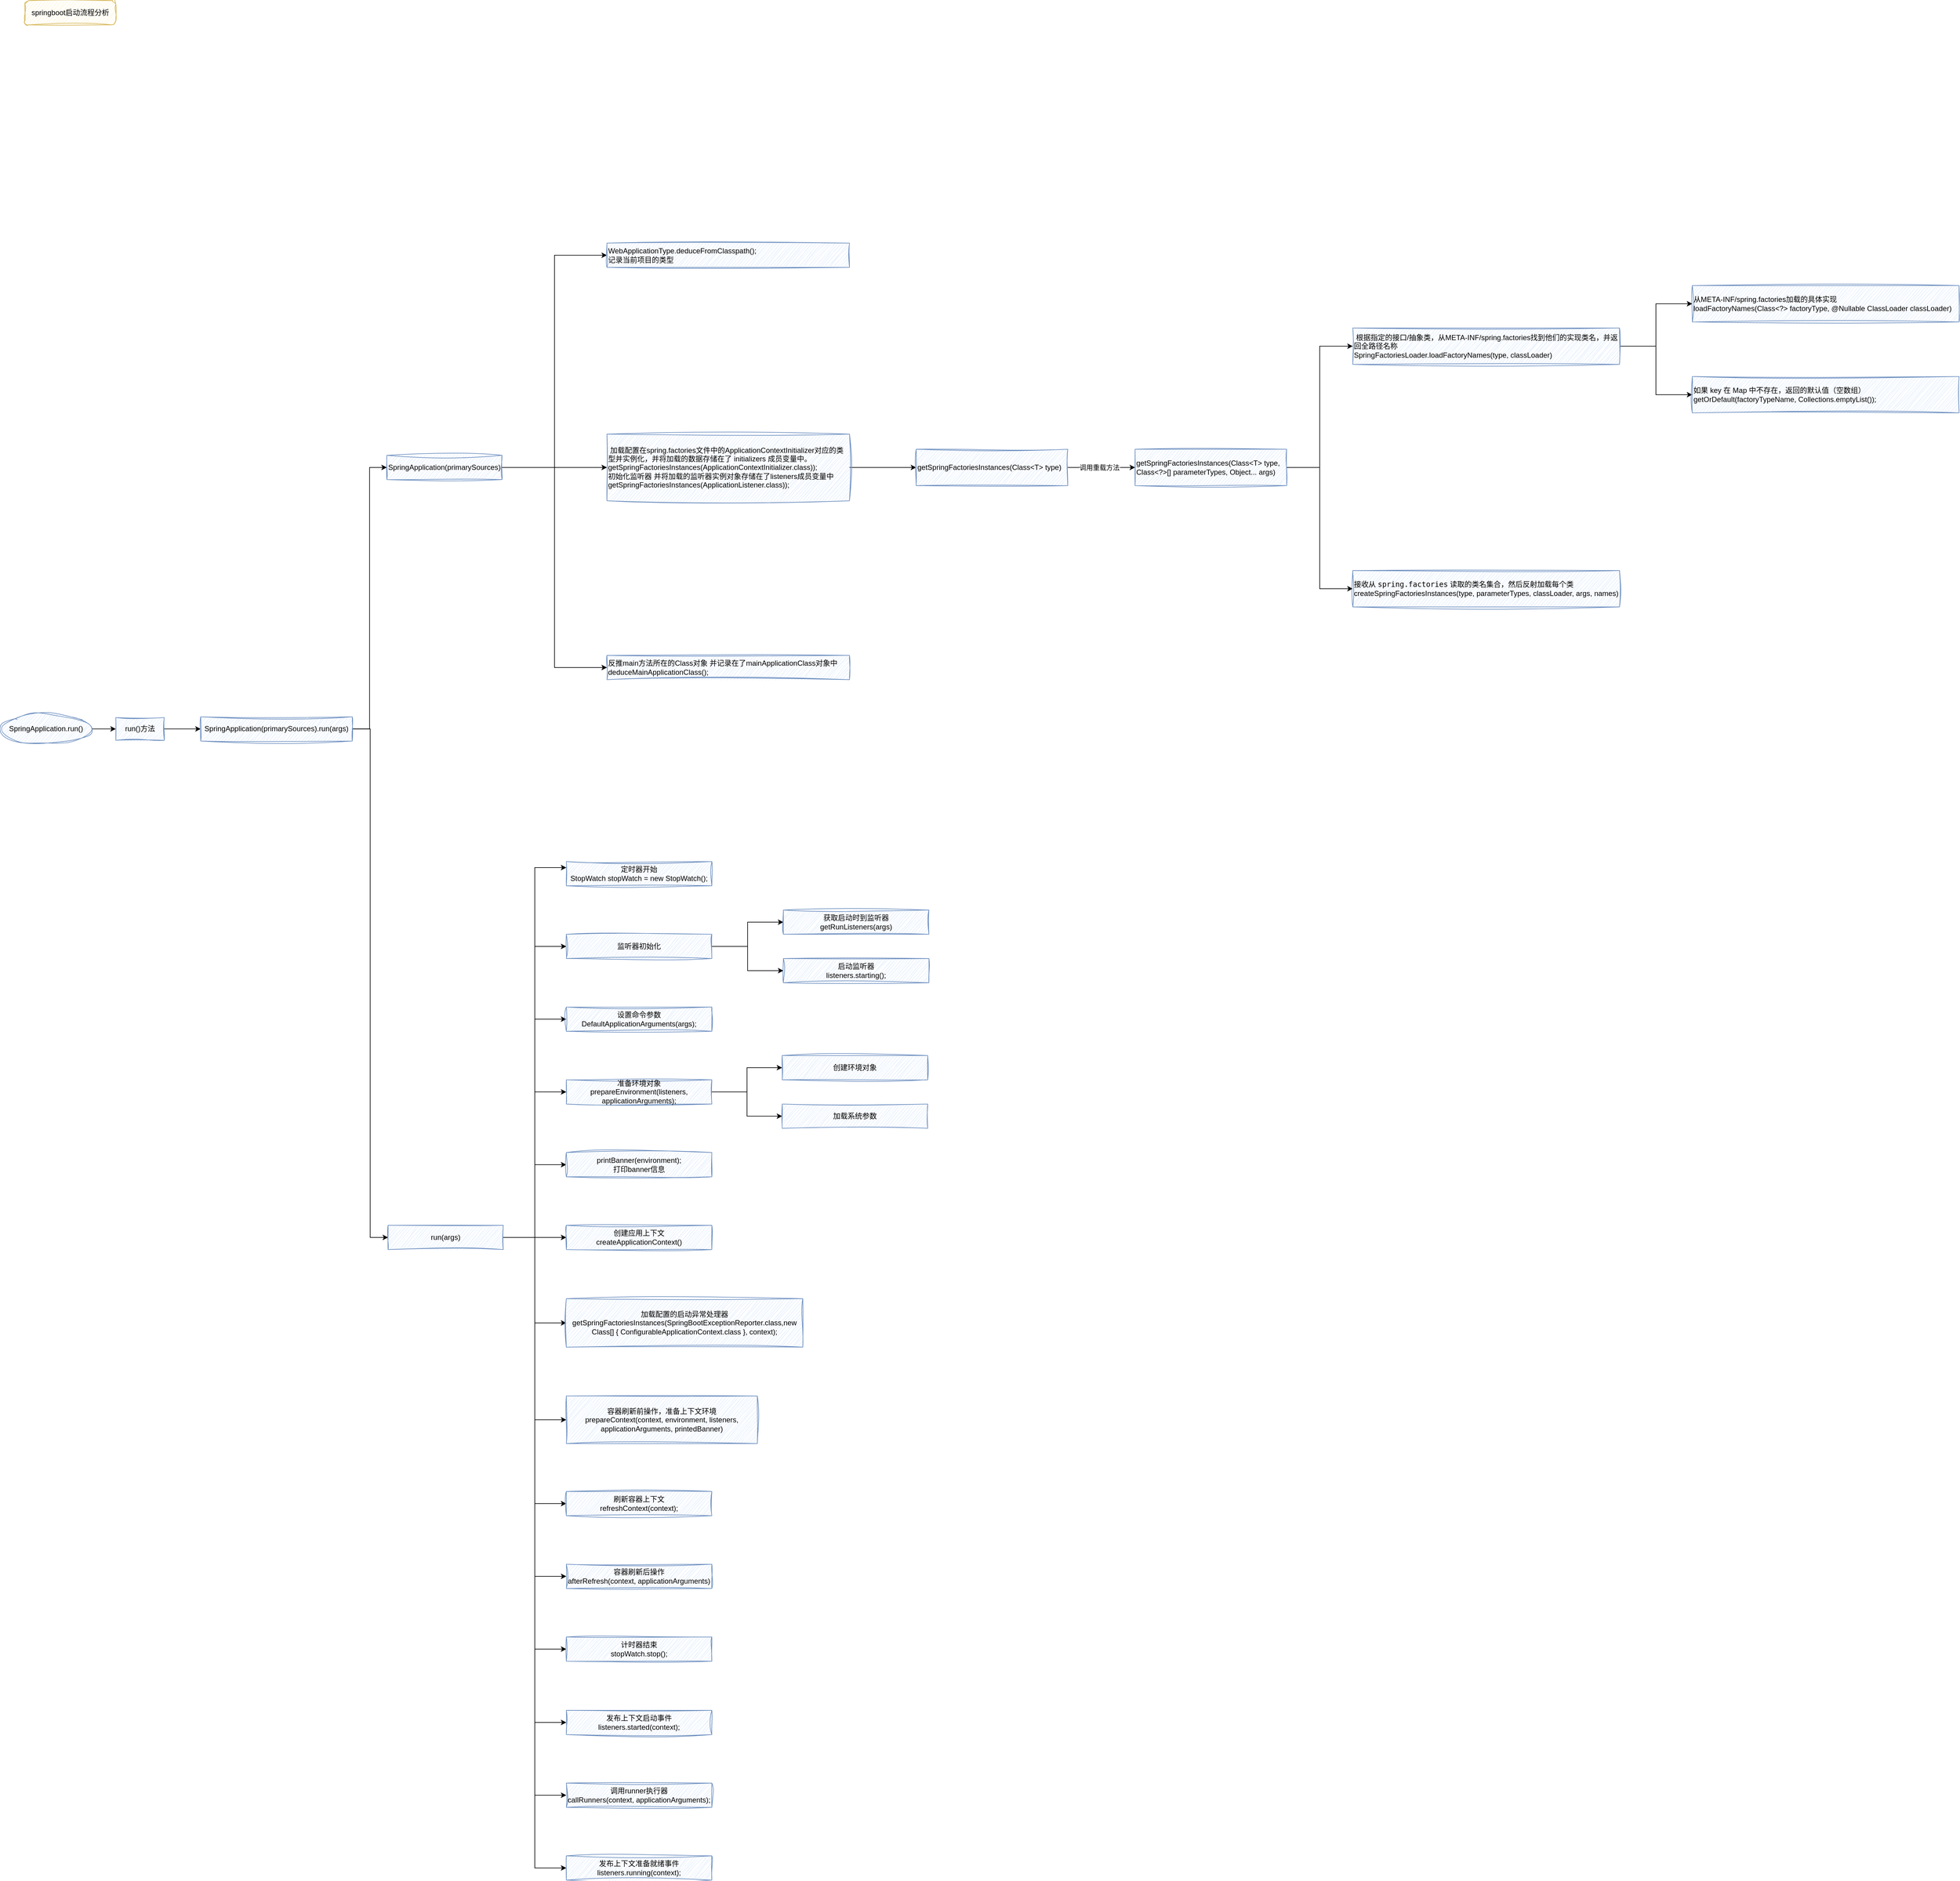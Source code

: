 <mxfile version="28.1.1">
  <diagram name="第 1 页" id="eMFeoTP_9UUyZn8uqYhF">
    <mxGraphModel dx="3466" dy="2086" grid="1" gridSize="10" guides="1" tooltips="1" connect="1" arrows="1" fold="1" page="1" pageScale="1" pageWidth="827" pageHeight="1169" math="0" shadow="0">
      <root>
        <mxCell id="0" />
        <mxCell id="1" parent="0" />
        <mxCell id="Daa2gUxjf4LC8xl4a2z6-1" value="springboot启动流程分析" style="rounded=1;whiteSpace=wrap;html=1;fillColor=#fff2cc;strokeColor=#d6b656;sketch=1;curveFitting=1;jiggle=2;shadow=0;glass=0;" parent="1" vertex="1">
          <mxGeometry x="40" y="40" width="150" height="40" as="geometry" />
        </mxCell>
        <mxCell id="Daa2gUxjf4LC8xl4a2z6-6" value="" style="edgeStyle=orthogonalEdgeStyle;rounded=0;orthogonalLoop=1;jettySize=auto;html=1;" parent="1" source="Daa2gUxjf4LC8xl4a2z6-4" target="Daa2gUxjf4LC8xl4a2z6-5" edge="1">
          <mxGeometry relative="1" as="geometry" />
        </mxCell>
        <mxCell id="Daa2gUxjf4LC8xl4a2z6-4" value="SpringApplication.run()" style="strokeWidth=1;html=1;shape=mxgraph.flowchart.start_2;whiteSpace=wrap;fillColor=#dae8fc;strokeColor=#6c8ebf;sketch=1;curveFitting=1;jiggle=2;" parent="1" vertex="1">
          <mxGeometry y="1216.25" width="150" height="50" as="geometry" />
        </mxCell>
        <mxCell id="Daa2gUxjf4LC8xl4a2z6-15" style="edgeStyle=orthogonalEdgeStyle;rounded=0;orthogonalLoop=1;jettySize=auto;html=1;entryX=0;entryY=0.5;entryDx=0;entryDy=0;" parent="1" source="Daa2gUxjf4LC8xl4a2z6-5" target="Daa2gUxjf4LC8xl4a2z6-14" edge="1">
          <mxGeometry relative="1" as="geometry" />
        </mxCell>
        <mxCell id="Daa2gUxjf4LC8xl4a2z6-5" value="run()方法" style="whiteSpace=wrap;html=1;fillColor=#dae8fc;strokeColor=#6c8ebf;strokeWidth=1;sketch=1;curveFitting=1;jiggle=2;" parent="1" vertex="1">
          <mxGeometry x="190" y="1222.5" width="80" height="37.5" as="geometry" />
        </mxCell>
        <mxCell id="Daa2gUxjf4LC8xl4a2z6-21" style="edgeStyle=orthogonalEdgeStyle;rounded=0;orthogonalLoop=1;jettySize=auto;html=1;entryX=0;entryY=0.5;entryDx=0;entryDy=0;" parent="1" source="Daa2gUxjf4LC8xl4a2z6-14" target="Daa2gUxjf4LC8xl4a2z6-17" edge="1">
          <mxGeometry relative="1" as="geometry" />
        </mxCell>
        <mxCell id="rjzbtjrW8lwAqTIrCrEN-45" style="edgeStyle=orthogonalEdgeStyle;rounded=0;orthogonalLoop=1;jettySize=auto;html=1;entryX=0;entryY=0.5;entryDx=0;entryDy=0;" edge="1" parent="1" source="Daa2gUxjf4LC8xl4a2z6-14" target="Daa2gUxjf4LC8xl4a2z6-19">
          <mxGeometry relative="1" as="geometry" />
        </mxCell>
        <mxCell id="Daa2gUxjf4LC8xl4a2z6-14" value="SpringApplication(primarySources).run(args)" style="whiteSpace=wrap;html=1;fillColor=#dae8fc;strokeColor=#6c8ebf;strokeWidth=1;sketch=1;curveFitting=1;jiggle=2;" parent="1" vertex="1">
          <mxGeometry x="330" y="1221.25" width="250" height="40" as="geometry" />
        </mxCell>
        <mxCell id="Daa2gUxjf4LC8xl4a2z6-28" style="edgeStyle=orthogonalEdgeStyle;rounded=0;orthogonalLoop=1;jettySize=auto;html=1;entryX=0;entryY=0.5;entryDx=0;entryDy=0;" parent="1" source="Daa2gUxjf4LC8xl4a2z6-17" target="Daa2gUxjf4LC8xl4a2z6-22" edge="1">
          <mxGeometry relative="1" as="geometry" />
        </mxCell>
        <mxCell id="Daa2gUxjf4LC8xl4a2z6-30" style="edgeStyle=orthogonalEdgeStyle;rounded=0;orthogonalLoop=1;jettySize=auto;html=1;entryX=0;entryY=0.5;entryDx=0;entryDy=0;" parent="1" source="Daa2gUxjf4LC8xl4a2z6-17" target="Daa2gUxjf4LC8xl4a2z6-26" edge="1">
          <mxGeometry relative="1" as="geometry" />
        </mxCell>
        <mxCell id="Daa2gUxjf4LC8xl4a2z6-31" style="edgeStyle=orthogonalEdgeStyle;rounded=0;orthogonalLoop=1;jettySize=auto;html=1;entryX=0;entryY=0.5;entryDx=0;entryDy=0;" parent="1" source="Daa2gUxjf4LC8xl4a2z6-17" target="Daa2gUxjf4LC8xl4a2z6-27" edge="1">
          <mxGeometry relative="1" as="geometry" />
        </mxCell>
        <mxCell id="Daa2gUxjf4LC8xl4a2z6-17" value="SpringApplication(primarySources)" style="whiteSpace=wrap;html=1;fillColor=#dae8fc;strokeColor=#6c8ebf;strokeWidth=1;sketch=1;curveFitting=1;jiggle=2;" parent="1" vertex="1">
          <mxGeometry x="637" y="790" width="190" height="40" as="geometry" />
        </mxCell>
        <mxCell id="rjzbtjrW8lwAqTIrCrEN-2" value="" style="edgeStyle=orthogonalEdgeStyle;rounded=0;orthogonalLoop=1;jettySize=auto;html=1;" edge="1" parent="1" source="Daa2gUxjf4LC8xl4a2z6-19" target="rjzbtjrW8lwAqTIrCrEN-1">
          <mxGeometry relative="1" as="geometry" />
        </mxCell>
        <mxCell id="rjzbtjrW8lwAqTIrCrEN-29" style="edgeStyle=orthogonalEdgeStyle;rounded=0;orthogonalLoop=1;jettySize=auto;html=1;entryX=0;entryY=0.25;entryDx=0;entryDy=0;" edge="1" parent="1" source="Daa2gUxjf4LC8xl4a2z6-19" target="rjzbtjrW8lwAqTIrCrEN-7">
          <mxGeometry relative="1" as="geometry" />
        </mxCell>
        <mxCell id="rjzbtjrW8lwAqTIrCrEN-30" style="edgeStyle=orthogonalEdgeStyle;rounded=0;orthogonalLoop=1;jettySize=auto;html=1;entryX=0;entryY=0.5;entryDx=0;entryDy=0;" edge="1" parent="1" source="Daa2gUxjf4LC8xl4a2z6-19" target="rjzbtjrW8lwAqTIrCrEN-6">
          <mxGeometry relative="1" as="geometry" />
        </mxCell>
        <mxCell id="rjzbtjrW8lwAqTIrCrEN-31" style="edgeStyle=orthogonalEdgeStyle;rounded=0;orthogonalLoop=1;jettySize=auto;html=1;entryX=0;entryY=0.5;entryDx=0;entryDy=0;" edge="1" parent="1" source="Daa2gUxjf4LC8xl4a2z6-19" target="rjzbtjrW8lwAqTIrCrEN-5">
          <mxGeometry relative="1" as="geometry" />
        </mxCell>
        <mxCell id="rjzbtjrW8lwAqTIrCrEN-32" style="edgeStyle=orthogonalEdgeStyle;rounded=0;orthogonalLoop=1;jettySize=auto;html=1;entryX=0;entryY=0.5;entryDx=0;entryDy=0;" edge="1" parent="1" source="Daa2gUxjf4LC8xl4a2z6-19" target="rjzbtjrW8lwAqTIrCrEN-4">
          <mxGeometry relative="1" as="geometry" />
        </mxCell>
        <mxCell id="rjzbtjrW8lwAqTIrCrEN-33" style="edgeStyle=orthogonalEdgeStyle;rounded=0;orthogonalLoop=1;jettySize=auto;html=1;entryX=0;entryY=0.5;entryDx=0;entryDy=0;" edge="1" parent="1" source="Daa2gUxjf4LC8xl4a2z6-19" target="rjzbtjrW8lwAqTIrCrEN-3">
          <mxGeometry relative="1" as="geometry" />
        </mxCell>
        <mxCell id="rjzbtjrW8lwAqTIrCrEN-34" style="edgeStyle=orthogonalEdgeStyle;rounded=0;orthogonalLoop=1;jettySize=auto;html=1;entryX=0;entryY=0.5;entryDx=0;entryDy=0;" edge="1" parent="1" source="Daa2gUxjf4LC8xl4a2z6-19" target="rjzbtjrW8lwAqTIrCrEN-8">
          <mxGeometry relative="1" as="geometry" />
        </mxCell>
        <mxCell id="rjzbtjrW8lwAqTIrCrEN-35" style="edgeStyle=orthogonalEdgeStyle;rounded=0;orthogonalLoop=1;jettySize=auto;html=1;entryX=0;entryY=0.5;entryDx=0;entryDy=0;" edge="1" parent="1" source="Daa2gUxjf4LC8xl4a2z6-19" target="rjzbtjrW8lwAqTIrCrEN-9">
          <mxGeometry relative="1" as="geometry" />
        </mxCell>
        <mxCell id="rjzbtjrW8lwAqTIrCrEN-36" style="edgeStyle=orthogonalEdgeStyle;rounded=0;orthogonalLoop=1;jettySize=auto;html=1;entryX=0;entryY=0.5;entryDx=0;entryDy=0;" edge="1" parent="1" source="Daa2gUxjf4LC8xl4a2z6-19" target="rjzbtjrW8lwAqTIrCrEN-10">
          <mxGeometry relative="1" as="geometry" />
        </mxCell>
        <mxCell id="rjzbtjrW8lwAqTIrCrEN-37" style="edgeStyle=orthogonalEdgeStyle;rounded=0;orthogonalLoop=1;jettySize=auto;html=1;entryX=0;entryY=0.5;entryDx=0;entryDy=0;" edge="1" parent="1" source="Daa2gUxjf4LC8xl4a2z6-19" target="rjzbtjrW8lwAqTIrCrEN-11">
          <mxGeometry relative="1" as="geometry" />
        </mxCell>
        <mxCell id="rjzbtjrW8lwAqTIrCrEN-38" style="edgeStyle=orthogonalEdgeStyle;rounded=0;orthogonalLoop=1;jettySize=auto;html=1;entryX=0;entryY=0.5;entryDx=0;entryDy=0;" edge="1" parent="1" source="Daa2gUxjf4LC8xl4a2z6-19" target="rjzbtjrW8lwAqTIrCrEN-12">
          <mxGeometry relative="1" as="geometry" />
        </mxCell>
        <mxCell id="rjzbtjrW8lwAqTIrCrEN-39" style="edgeStyle=orthogonalEdgeStyle;rounded=0;orthogonalLoop=1;jettySize=auto;html=1;entryX=0;entryY=0.5;entryDx=0;entryDy=0;" edge="1" parent="1" source="Daa2gUxjf4LC8xl4a2z6-19" target="rjzbtjrW8lwAqTIrCrEN-24">
          <mxGeometry relative="1" as="geometry" />
        </mxCell>
        <mxCell id="rjzbtjrW8lwAqTIrCrEN-40" style="edgeStyle=orthogonalEdgeStyle;rounded=0;orthogonalLoop=1;jettySize=auto;html=1;entryX=0;entryY=0.5;entryDx=0;entryDy=0;" edge="1" parent="1" source="Daa2gUxjf4LC8xl4a2z6-19" target="rjzbtjrW8lwAqTIrCrEN-25">
          <mxGeometry relative="1" as="geometry" />
        </mxCell>
        <mxCell id="rjzbtjrW8lwAqTIrCrEN-41" style="edgeStyle=orthogonalEdgeStyle;rounded=0;orthogonalLoop=1;jettySize=auto;html=1;entryX=0;entryY=0.5;entryDx=0;entryDy=0;" edge="1" parent="1" source="Daa2gUxjf4LC8xl4a2z6-19" target="rjzbtjrW8lwAqTIrCrEN-26">
          <mxGeometry relative="1" as="geometry" />
        </mxCell>
        <mxCell id="Daa2gUxjf4LC8xl4a2z6-19" value="run(args)" style="whiteSpace=wrap;html=1;fillColor=#dae8fc;strokeColor=#6c8ebf;strokeWidth=1;sketch=1;curveFitting=1;jiggle=2;" parent="1" vertex="1">
          <mxGeometry x="639" y="2060" width="190" height="40" as="geometry" />
        </mxCell>
        <mxCell id="Daa2gUxjf4LC8xl4a2z6-22" value="WebApplicationType.deduceFromClasspath();&lt;br&gt;记录当前项目的类型" style="whiteSpace=wrap;html=1;fillColor=#dae8fc;strokeColor=#6c8ebf;strokeWidth=1;sketch=1;curveFitting=1;jiggle=2;align=left;" parent="1" vertex="1">
          <mxGeometry x="1000" y="440" width="400" height="40" as="geometry" />
        </mxCell>
        <mxCell id="z6HE82v5M1pgyKy82iCZ-1" style="edgeStyle=orthogonalEdgeStyle;rounded=0;orthogonalLoop=1;jettySize=auto;html=1;entryX=0;entryY=0.5;entryDx=0;entryDy=0;" parent="1" source="Daa2gUxjf4LC8xl4a2z6-26" target="Daa2gUxjf4LC8xl4a2z6-32" edge="1">
          <mxGeometry relative="1" as="geometry" />
        </mxCell>
        <mxCell id="Daa2gUxjf4LC8xl4a2z6-26" value="&lt;div&gt;&amp;nbsp;加载配置在spring.factories文件中的ApplicationContextInitializer对应的类型并实例化，&lt;span style=&quot;background-color: transparent; color: light-dark(rgb(0, 0, 0), rgb(255, 255, 255));&quot;&gt;并将加载的数据存储在了 initializers 成员变量中。&lt;/span&gt;&lt;span style=&quot;background-color: transparent; color: light-dark(rgb(0, 0, 0), rgb(255, 255, 255));&quot;&gt;getSpringFactoriesInstances(ApplicationContextInitializer.class));&lt;/span&gt;&lt;/div&gt;初始化监听器 并将加载的监听器实例对象存储在了listeners成员变量中&lt;br&gt;getSpringFactoriesInstances(ApplicationListener.class));" style="whiteSpace=wrap;html=1;fillColor=#dae8fc;strokeColor=#6c8ebf;strokeWidth=1;sketch=1;curveFitting=1;jiggle=2;align=left;" parent="1" vertex="1">
          <mxGeometry x="1000" y="755" width="400" height="110" as="geometry" />
        </mxCell>
        <mxCell id="Daa2gUxjf4LC8xl4a2z6-27" value="反推main方法所在的Class对象 并记录在了mainApplicationClass对象中&lt;br&gt;deduceMainApplicationClass();" style="whiteSpace=wrap;html=1;fillColor=#dae8fc;strokeColor=#6c8ebf;strokeWidth=1;sketch=1;curveFitting=1;jiggle=2;align=left;" parent="1" vertex="1">
          <mxGeometry x="1000" y="1120" width="400" height="40" as="geometry" />
        </mxCell>
        <mxCell id="Daa2gUxjf4LC8xl4a2z6-35" value="" style="edgeStyle=orthogonalEdgeStyle;rounded=0;orthogonalLoop=1;jettySize=auto;html=1;" parent="1" source="Daa2gUxjf4LC8xl4a2z6-32" target="Daa2gUxjf4LC8xl4a2z6-34" edge="1">
          <mxGeometry relative="1" as="geometry" />
        </mxCell>
        <mxCell id="Daa2gUxjf4LC8xl4a2z6-36" value="调用重载方法" style="edgeLabel;html=1;align=center;verticalAlign=middle;resizable=0;points=[];" parent="Daa2gUxjf4LC8xl4a2z6-35" vertex="1" connectable="0">
          <mxGeometry x="-0.075" relative="1" as="geometry">
            <mxPoint as="offset" />
          </mxGeometry>
        </mxCell>
        <mxCell id="Daa2gUxjf4LC8xl4a2z6-32" value="getSpringFactoriesInstances(Class&amp;lt;T&amp;gt; type)" style="whiteSpace=wrap;html=1;fillColor=#dae8fc;strokeColor=#6c8ebf;strokeWidth=1;sketch=1;curveFitting=1;jiggle=2;align=left;" parent="1" vertex="1">
          <mxGeometry x="1510" y="780" width="250" height="60" as="geometry" />
        </mxCell>
        <mxCell id="Daa2gUxjf4LC8xl4a2z6-40" style="edgeStyle=orthogonalEdgeStyle;rounded=0;orthogonalLoop=1;jettySize=auto;html=1;entryX=0;entryY=0.5;entryDx=0;entryDy=0;" parent="1" source="Daa2gUxjf4LC8xl4a2z6-34" target="Daa2gUxjf4LC8xl4a2z6-37" edge="1">
          <mxGeometry relative="1" as="geometry" />
        </mxCell>
        <mxCell id="Daa2gUxjf4LC8xl4a2z6-41" style="edgeStyle=orthogonalEdgeStyle;rounded=0;orthogonalLoop=1;jettySize=auto;html=1;entryX=0;entryY=0.5;entryDx=0;entryDy=0;" parent="1" source="Daa2gUxjf4LC8xl4a2z6-34" target="Daa2gUxjf4LC8xl4a2z6-39" edge="1">
          <mxGeometry relative="1" as="geometry" />
        </mxCell>
        <mxCell id="Daa2gUxjf4LC8xl4a2z6-34" value="getSpringFactoriesInstances(Class&amp;lt;T&amp;gt; type, Class&amp;lt;?&amp;gt;[] parameterTypes, Object... args)" style="whiteSpace=wrap;html=1;fillColor=#dae8fc;strokeColor=#6c8ebf;strokeWidth=1;sketch=1;curveFitting=1;jiggle=2;align=left;" parent="1" vertex="1">
          <mxGeometry x="1871" y="780" width="250" height="60" as="geometry" />
        </mxCell>
        <mxCell id="Daa2gUxjf4LC8xl4a2z6-45" style="edgeStyle=orthogonalEdgeStyle;rounded=0;orthogonalLoop=1;jettySize=auto;html=1;entryX=0;entryY=0.5;entryDx=0;entryDy=0;" parent="1" source="Daa2gUxjf4LC8xl4a2z6-37" target="Daa2gUxjf4LC8xl4a2z6-42" edge="1">
          <mxGeometry relative="1" as="geometry" />
        </mxCell>
        <mxCell id="Daa2gUxjf4LC8xl4a2z6-46" style="edgeStyle=orthogonalEdgeStyle;rounded=0;orthogonalLoop=1;jettySize=auto;html=1;entryX=0;entryY=0.5;entryDx=0;entryDy=0;" parent="1" source="Daa2gUxjf4LC8xl4a2z6-37" target="Daa2gUxjf4LC8xl4a2z6-44" edge="1">
          <mxGeometry relative="1" as="geometry" />
        </mxCell>
        <mxCell id="Daa2gUxjf4LC8xl4a2z6-37" value="&amp;nbsp;根据指定的接口/抽象类，从META-INF/spring.factories找到他们的实现类名，并返回全路径名称&lt;br&gt;SpringFactoriesLoader.loadFactoryNames(type, classLoader)" style="whiteSpace=wrap;html=1;fillColor=#dae8fc;strokeColor=#6c8ebf;strokeWidth=1;sketch=1;curveFitting=1;jiggle=2;align=left;" parent="1" vertex="1">
          <mxGeometry x="2230" y="580" width="440" height="60" as="geometry" />
        </mxCell>
        <mxCell id="Daa2gUxjf4LC8xl4a2z6-39" value="接收从 &lt;code data-end=&quot;1658&quot; data-start=&quot;1640&quot;&gt;spring.factories&lt;/code&gt; 读取的类名集合，然后反射加载每个类&lt;br&gt;createSpringFactoriesInstances(type, parameterTypes, classLoader, args, names)" style="whiteSpace=wrap;html=1;fillColor=#dae8fc;strokeColor=#6c8ebf;strokeWidth=1;sketch=1;curveFitting=1;jiggle=2;align=left;" parent="1" vertex="1">
          <mxGeometry x="2230" y="980" width="440" height="60" as="geometry" />
        </mxCell>
        <mxCell id="Daa2gUxjf4LC8xl4a2z6-42" value="从META-INF/spring.factories加载的具体实现&lt;br&gt;loadFactoryNames(Class&amp;lt;?&amp;gt; factoryType, @Nullable ClassLoader classLoader)" style="whiteSpace=wrap;html=1;fillColor=#dae8fc;strokeColor=#6c8ebf;strokeWidth=1;sketch=1;curveFitting=1;jiggle=2;align=left;" parent="1" vertex="1">
          <mxGeometry x="2790" y="510" width="440" height="60" as="geometry" />
        </mxCell>
        <mxCell id="Daa2gUxjf4LC8xl4a2z6-44" value="如果 key 在 Map 中不存在，返回的默认值（空数组）&lt;br&gt;getOrDefault(factoryTypeName, Collections.emptyList());" style="whiteSpace=wrap;html=1;fillColor=#dae8fc;strokeColor=#6c8ebf;strokeWidth=1;sketch=1;curveFitting=1;jiggle=2;align=left;" parent="1" vertex="1">
          <mxGeometry x="2790" y="660" width="440" height="60" as="geometry" />
        </mxCell>
        <mxCell id="rjzbtjrW8lwAqTIrCrEN-1" value="创建应用上下文&lt;br&gt;createApplicationContext()" style="whiteSpace=wrap;html=1;fillColor=#dae8fc;strokeColor=#6c8ebf;strokeWidth=1;sketch=1;curveFitting=1;jiggle=2;" vertex="1" parent="1">
          <mxGeometry x="933" y="2060" width="240" height="40" as="geometry" />
        </mxCell>
        <mxCell id="rjzbtjrW8lwAqTIrCrEN-3" value="printBanner(environment);&lt;br&gt;打印banner信息" style="whiteSpace=wrap;html=1;fillColor=#dae8fc;strokeColor=#6c8ebf;strokeWidth=1;sketch=1;curveFitting=1;jiggle=2;" vertex="1" parent="1">
          <mxGeometry x="933" y="1940" width="240" height="40" as="geometry" />
        </mxCell>
        <mxCell id="rjzbtjrW8lwAqTIrCrEN-19" style="edgeStyle=orthogonalEdgeStyle;rounded=0;orthogonalLoop=1;jettySize=auto;html=1;entryX=0;entryY=0.5;entryDx=0;entryDy=0;exitX=1;exitY=0.5;exitDx=0;exitDy=0;" edge="1" parent="1" source="rjzbtjrW8lwAqTIrCrEN-4" target="rjzbtjrW8lwAqTIrCrEN-17">
          <mxGeometry relative="1" as="geometry">
            <mxPoint x="1210" y="1840.059" as="sourcePoint" />
          </mxGeometry>
        </mxCell>
        <mxCell id="rjzbtjrW8lwAqTIrCrEN-20" style="edgeStyle=orthogonalEdgeStyle;rounded=0;orthogonalLoop=1;jettySize=auto;html=1;entryX=0;entryY=0.5;entryDx=0;entryDy=0;exitX=1;exitY=0.5;exitDx=0;exitDy=0;" edge="1" parent="1" source="rjzbtjrW8lwAqTIrCrEN-4" target="rjzbtjrW8lwAqTIrCrEN-18">
          <mxGeometry relative="1" as="geometry">
            <mxPoint x="1210" y="1840.059" as="sourcePoint" />
          </mxGeometry>
        </mxCell>
        <mxCell id="rjzbtjrW8lwAqTIrCrEN-4" value="准备环境对象&lt;br&gt;prepareEnvironment(listeners, applicationArguments);" style="whiteSpace=wrap;html=1;fillColor=#dae8fc;strokeColor=#6c8ebf;strokeWidth=1;sketch=1;curveFitting=1;jiggle=2;" vertex="1" parent="1">
          <mxGeometry x="933" y="1820" width="240" height="40" as="geometry" />
        </mxCell>
        <mxCell id="rjzbtjrW8lwAqTIrCrEN-5" value="设置命令参数&lt;br&gt;DefaultApplicationArguments(args);" style="whiteSpace=wrap;html=1;fillColor=#dae8fc;strokeColor=#6c8ebf;strokeWidth=1;sketch=1;curveFitting=1;jiggle=2;" vertex="1" parent="1">
          <mxGeometry x="933" y="1700" width="240" height="40" as="geometry" />
        </mxCell>
        <mxCell id="rjzbtjrW8lwAqTIrCrEN-22" style="edgeStyle=orthogonalEdgeStyle;rounded=0;orthogonalLoop=1;jettySize=auto;html=1;entryX=0;entryY=0.5;entryDx=0;entryDy=0;" edge="1" parent="1" source="rjzbtjrW8lwAqTIrCrEN-6" target="rjzbtjrW8lwAqTIrCrEN-13">
          <mxGeometry relative="1" as="geometry" />
        </mxCell>
        <mxCell id="rjzbtjrW8lwAqTIrCrEN-23" style="edgeStyle=orthogonalEdgeStyle;rounded=0;orthogonalLoop=1;jettySize=auto;html=1;entryX=0;entryY=0.5;entryDx=0;entryDy=0;" edge="1" parent="1" source="rjzbtjrW8lwAqTIrCrEN-6" target="rjzbtjrW8lwAqTIrCrEN-15">
          <mxGeometry relative="1" as="geometry" />
        </mxCell>
        <mxCell id="rjzbtjrW8lwAqTIrCrEN-6" value="监听器初始化" style="whiteSpace=wrap;html=1;fillColor=#dae8fc;strokeColor=#6c8ebf;strokeWidth=1;sketch=1;curveFitting=1;jiggle=2;" vertex="1" parent="1">
          <mxGeometry x="933" y="1580" width="240" height="40" as="geometry" />
        </mxCell>
        <mxCell id="rjzbtjrW8lwAqTIrCrEN-7" value="定时器开始&lt;br&gt;StopWatch stopWatch = new StopWatch();" style="whiteSpace=wrap;html=1;fillColor=#dae8fc;strokeColor=#6c8ebf;strokeWidth=1;sketch=1;curveFitting=1;jiggle=2;" vertex="1" parent="1">
          <mxGeometry x="933" y="1460" width="240" height="40" as="geometry" />
        </mxCell>
        <mxCell id="rjzbtjrW8lwAqTIrCrEN-8" value="加载配置的启动异常处理器&lt;br&gt;getSpringFactoriesInstances(SpringBootExceptionReporter.class,new Class[] { ConfigurableApplicationContext.class }, context);" style="whiteSpace=wrap;html=1;fillColor=#dae8fc;strokeColor=#6c8ebf;strokeWidth=1;sketch=1;curveFitting=1;jiggle=2;" vertex="1" parent="1">
          <mxGeometry x="933" y="2181" width="390" height="80" as="geometry" />
        </mxCell>
        <mxCell id="rjzbtjrW8lwAqTIrCrEN-9" value="容器刷新前操作，准备上下文环境&lt;br&gt;prepareContext(context, environment, listeners, applicationArguments, printedBanner)" style="whiteSpace=wrap;html=1;fillColor=#dae8fc;strokeColor=#6c8ebf;strokeWidth=1;sketch=1;curveFitting=1;jiggle=2;" vertex="1" parent="1">
          <mxGeometry x="933" y="2341.5" width="315" height="78.5" as="geometry" />
        </mxCell>
        <mxCell id="rjzbtjrW8lwAqTIrCrEN-10" value="刷新容器上下文&lt;br&gt;refreshContext(context);" style="whiteSpace=wrap;html=1;fillColor=#dae8fc;strokeColor=#6c8ebf;strokeWidth=1;sketch=1;curveFitting=1;jiggle=2;" vertex="1" parent="1">
          <mxGeometry x="933" y="2499" width="240" height="40" as="geometry" />
        </mxCell>
        <mxCell id="rjzbtjrW8lwAqTIrCrEN-11" value="容器刷新后操作&lt;br&gt;afterRefresh(context, applicationArguments)" style="whiteSpace=wrap;html=1;fillColor=#dae8fc;strokeColor=#6c8ebf;strokeWidth=1;sketch=1;curveFitting=1;jiggle=2;" vertex="1" parent="1">
          <mxGeometry x="933" y="2619" width="240" height="40" as="geometry" />
        </mxCell>
        <mxCell id="rjzbtjrW8lwAqTIrCrEN-12" value="计时器结束&lt;br&gt;stopWatch.stop();" style="whiteSpace=wrap;html=1;fillColor=#dae8fc;strokeColor=#6c8ebf;strokeWidth=1;sketch=1;curveFitting=1;jiggle=2;" vertex="1" parent="1">
          <mxGeometry x="933" y="2739" width="240" height="40" as="geometry" />
        </mxCell>
        <mxCell id="rjzbtjrW8lwAqTIrCrEN-13" value="获取启动时到监听器&lt;br&gt;getRunListeners(args)" style="whiteSpace=wrap;html=1;fillColor=#dae8fc;strokeColor=#6c8ebf;strokeWidth=1;sketch=1;curveFitting=1;jiggle=2;" vertex="1" parent="1">
          <mxGeometry x="1291" y="1540" width="240" height="40" as="geometry" />
        </mxCell>
        <mxCell id="rjzbtjrW8lwAqTIrCrEN-15" value="启动监听器&lt;br&gt;listeners.starting();" style="whiteSpace=wrap;html=1;fillColor=#dae8fc;strokeColor=#6c8ebf;strokeWidth=1;sketch=1;curveFitting=1;jiggle=2;" vertex="1" parent="1">
          <mxGeometry x="1291" y="1620" width="240" height="40" as="geometry" />
        </mxCell>
        <mxCell id="rjzbtjrW8lwAqTIrCrEN-17" value="创建环境对象" style="whiteSpace=wrap;html=1;fillColor=#dae8fc;strokeColor=#6c8ebf;strokeWidth=1;sketch=1;curveFitting=1;jiggle=2;" vertex="1" parent="1">
          <mxGeometry x="1289" y="1780" width="240" height="40" as="geometry" />
        </mxCell>
        <mxCell id="rjzbtjrW8lwAqTIrCrEN-18" value="加载系统参数" style="whiteSpace=wrap;html=1;fillColor=#dae8fc;strokeColor=#6c8ebf;strokeWidth=1;sketch=1;curveFitting=1;jiggle=2;" vertex="1" parent="1">
          <mxGeometry x="1289" y="1860" width="240" height="40" as="geometry" />
        </mxCell>
        <mxCell id="rjzbtjrW8lwAqTIrCrEN-24" value="发布上下文启动事件&lt;br&gt;listeners.started(context);" style="whiteSpace=wrap;html=1;fillColor=#dae8fc;strokeColor=#6c8ebf;strokeWidth=1;sketch=1;curveFitting=1;jiggle=2;" vertex="1" parent="1">
          <mxGeometry x="933" y="2860" width="240" height="40" as="geometry" />
        </mxCell>
        <mxCell id="rjzbtjrW8lwAqTIrCrEN-25" value="调用runner执行器&lt;br&gt;callRunners(context, applicationArguments);" style="whiteSpace=wrap;html=1;fillColor=#dae8fc;strokeColor=#6c8ebf;strokeWidth=1;sketch=1;curveFitting=1;jiggle=2;" vertex="1" parent="1">
          <mxGeometry x="933" y="2980" width="240" height="40" as="geometry" />
        </mxCell>
        <mxCell id="rjzbtjrW8lwAqTIrCrEN-26" value="发布上下文准备就绪事件&lt;br&gt;listeners.running(context);" style="whiteSpace=wrap;html=1;fillColor=#dae8fc;strokeColor=#6c8ebf;strokeWidth=1;sketch=1;curveFitting=1;jiggle=2;" vertex="1" parent="1">
          <mxGeometry x="933" y="3100" width="240" height="40" as="geometry" />
        </mxCell>
      </root>
    </mxGraphModel>
  </diagram>
</mxfile>
